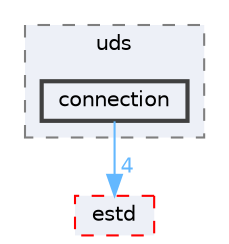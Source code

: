 digraph "connection"
{
 // LATEX_PDF_SIZE
  bgcolor="transparent";
  edge [fontname=Helvetica,fontsize=10,labelfontname=Helvetica,labelfontsize=10];
  node [fontname=Helvetica,fontsize=10,shape=box,height=0.2,width=0.4];
  compound=true
  subgraph clusterdir_705d6592cae36bd5669a85c250f93c3f {
    graph [ bgcolor="#edf0f7", pencolor="grey50", label="uds", fontname=Helvetica,fontsize=10 style="filled,dashed", URL="dir_705d6592cae36bd5669a85c250f93c3f.html",tooltip=""]
  dir_d70a932170934f2634a4e8bfa542041e [label="connection", fillcolor="#edf0f7", color="grey25", style="filled,bold", URL="dir_d70a932170934f2634a4e8bfa542041e.html",tooltip=""];
  }
  dir_705ed472854f071e46e92f9933f4d565 [label="estd", fillcolor="#edf0f7", color="red", style="filled,dashed", URL="dir_705ed472854f071e46e92f9933f4d565.html",tooltip=""];
  dir_d70a932170934f2634a4e8bfa542041e->dir_705ed472854f071e46e92f9933f4d565 [headlabel="4", labeldistance=1.5 headhref="dir_000053_000075.html" href="dir_000053_000075.html" color="steelblue1" fontcolor="steelblue1"];
}
